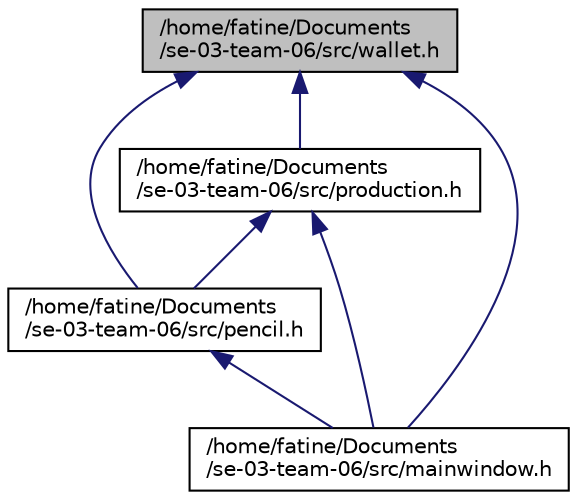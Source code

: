 digraph "/home/fatine/Documents/se-03-team-06/src/wallet.h"
{
  edge [fontname="Helvetica",fontsize="10",labelfontname="Helvetica",labelfontsize="10"];
  node [fontname="Helvetica",fontsize="10",shape=record];
  Node1 [label="/home/fatine/Documents\l/se-03-team-06/src/wallet.h",height=0.2,width=0.4,color="black", fillcolor="grey75", style="filled", fontcolor="black"];
  Node1 -> Node2 [dir="back",color="midnightblue",fontsize="10",style="solid",fontname="Helvetica"];
  Node2 [label="/home/fatine/Documents\l/se-03-team-06/src/production.h",height=0.2,width=0.4,color="black", fillcolor="white", style="filled",URL="$production_8h.html",tooltip="This header file contains functionalities to buy and sell wood and graphite. "];
  Node2 -> Node3 [dir="back",color="midnightblue",fontsize="10",style="solid",fontname="Helvetica"];
  Node3 [label="/home/fatine/Documents\l/se-03-team-06/src/pencil.h",height=0.2,width=0.4,color="black", fillcolor="white", style="filled",URL="$pencil_8h.html",tooltip="this header file contains the functionalities for buying and selling pencil and the Auto Pencil Machi..."];
  Node3 -> Node4 [dir="back",color="midnightblue",fontsize="10",style="solid",fontname="Helvetica"];
  Node4 [label="/home/fatine/Documents\l/se-03-team-06/src/mainwindow.h",height=0.2,width=0.4,color="black", fillcolor="white", style="filled",URL="$mainwindow_8h.html",tooltip="Main window functionality. "];
  Node2 -> Node4 [dir="back",color="midnightblue",fontsize="10",style="solid",fontname="Helvetica"];
  Node1 -> Node3 [dir="back",color="midnightblue",fontsize="10",style="solid",fontname="Helvetica"];
  Node1 -> Node4 [dir="back",color="midnightblue",fontsize="10",style="solid",fontname="Helvetica"];
}
